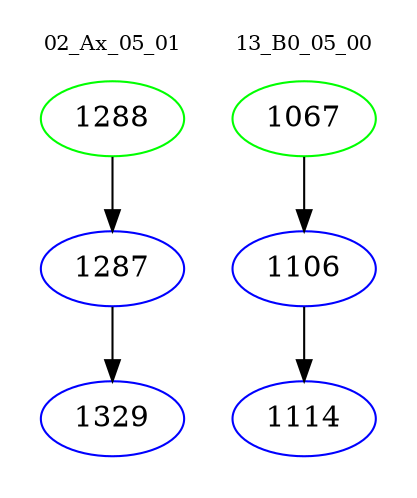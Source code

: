 digraph{
subgraph cluster_0 {
color = white
label = "02_Ax_05_01";
fontsize=10;
T0_1288 [label="1288", color="green"]
T0_1288 -> T0_1287 [color="black"]
T0_1287 [label="1287", color="blue"]
T0_1287 -> T0_1329 [color="black"]
T0_1329 [label="1329", color="blue"]
}
subgraph cluster_1 {
color = white
label = "13_B0_05_00";
fontsize=10;
T1_1067 [label="1067", color="green"]
T1_1067 -> T1_1106 [color="black"]
T1_1106 [label="1106", color="blue"]
T1_1106 -> T1_1114 [color="black"]
T1_1114 [label="1114", color="blue"]
}
}
